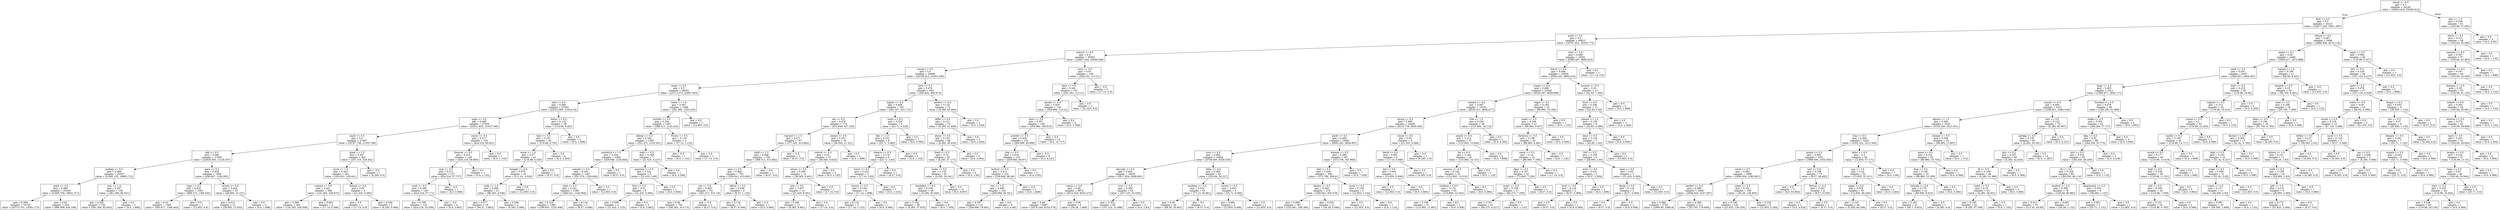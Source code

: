 digraph Tree {
node [shape=box] ;
0 [label="remot <= 0.5\ngini = 0.5\nsamples = 44182\nvalue = [34622.919, 35049.812]"] ;
1 [label="first <= 0.5\ngini = 0.5\nsamples = 44121\nvalue = [34477.228, 35011.887]"] ;
0 -> 1 [labeldistance=2.5, labelangle=45, headlabel="True"] ;
2 [label="good <= 0.5\ngini = 0.5\nsamples = 40623\nvalue = [30787.831, 32332.773]"] ;
1 -> 2 ;
3 [label="extract <= 0.5\ngini = 0.5\nsamples = 30062\nvalue = [24407.444, 23666.548]"] ;
2 -> 3 ;
4 [label="cereal <= 0.5\ngini = 0.5\nsamples = 29906\nvalue = [24158.913, 23553.338]"] ;
3 -> 4 ;
5 [label="excel <= 0.5\ngini = 0.5\nsamples = 29052\nvalue = [23713.271, 22857.663]"] ;
4 -> 5 ;
6 [label="ined <= 0.5\ngini = 0.499\nsamples = 27654\nvalue = [23331.905, 21624.24]"] ;
5 -> 6 ;
7 [label="expir <= 0.5\ngini = 0.499\nsamples = 27626\nvalue = [23211.925, 21615.749]"] ;
6 -> 7 ;
8 [label="easili <= 0.5\ngini = 0.5\nsamples = 27497\nvalue = [22787.708, 21555.748]"] ;
7 -> 8 ;
9 [label="add <= 0.5\ngini = 0.499\nsamples = 27095\nvalue = [22620.593, 21226.307]"] ;
8 -> 9 ;
10 [label="perhap <= 0.5\ngini = 0.499\nsamples = 25507\nvalue = [21982.125, 19905.712]"] ;
9 -> 10 ;
11 [label="smell <= 0.5\ngini = 0.499\nsamples = 25349\nvalue = [21600.759, 19821.371]"] ;
10 -> 11 ;
12 [label="gini = 0.499\nsamples = 24725\nvalue = [20713.761, 19391.173]"] ;
11 -> 12 ;
13 [label="gini = 0.44\nsamples = 624\nvalue = [886.998, 430.198]"] ;
11 -> 13 ;
14 [label="sinc <= 1.5\ngini = 0.297\nsamples = 158\nvalue = [381.366, 84.341]"] ;
10 -> 14 ;
15 [label="gini = 0.293\nsamples = 156\nvalue = [381.366, 82.643]"] ;
14 -> 15 ;
16 [label="gini = 0.0\nsamples = 2\nvalue = [0.0, 1.698]"] ;
14 -> 16 ;
17 [label="gave <= 0.5\ngini = 0.439\nsamples = 1588\nvalue = [638.467, 1320.595]"] ;
9 -> 17 ;
18 [label="vagu <= 0.5\ngini = 0.434\nsamples = 1565\nvalue = [608.472, 1306.443]"] ;
17 -> 18 ;
19 [label="gini = 0.43\nsamples = 1564\nvalue = [595.617, 1306.443]"] ;
18 -> 19 ;
20 [label="gini = 0.0\nsamples = 1\nvalue = [12.855, 0.0]"] ;
18 -> 20 ;
21 [label="certain <= 0.5\ngini = 0.436\nsamples = 23\nvalue = [29.995, 14.151]"] ;
17 -> 21 ;
22 [label="gini = 0.415\nsamples = 21\nvalue = [29.995, 12.453]"] ;
21 -> 22 ;
23 [label="gini = 0.0\nsamples = 2\nvalue = [0.0, 1.698]"] ;
21 -> 23 ;
24 [label="giant <= 1.5\ngini = 0.447\nsamples = 402\nvalue = [167.116, 329.441]"] ;
8 -> 24 ;
25 [label="most <= 1.5\ngini = 0.443\nsamples = 401\nvalue = [162.831, 329.441]"] ;
24 -> 25 ;
26 [label="contact <= 0.5\ngini = 0.421\nsamples = 398\nvalue = [141.405, 328.875]"] ;
25 -> 26 ;
27 [label="gini = 0.398\nsamples = 394\nvalue = [124.265, 328.309]"] ;
26 -> 27 ;
28 [label="gini = 0.062\nsamples = 4\nvalue = [17.14, 0.566]"] ;
26 -> 28 ;
29 [label="doesnt <= 0.5\ngini = 0.05\nsamples = 3\nvalue = [21.425, 0.566]"] ;
25 -> 29 ;
30 [label="gini = 0.0\nsamples = 1\nvalue = [17.14, 0.0]"] ;
29 -> 30 ;
31 [label="gini = 0.206\nsamples = 2\nvalue = [4.285, 0.566]"] ;
29 -> 31 ;
32 [label="gini = -0.0\nsamples = 1\nvalue = [4.285, 0.0]"] ;
24 -> 32 ;
33 [label="smore <= 0.5\ngini = 0.217\nsamples = 129\nvalue = [424.216, 60.001]"] ;
7 -> 33 ;
34 [label="fremont <= 0.5\ngini = 0.214\nsamples = 128\nvalue = [424.216, 58.869]"] ;
33 -> 34 ;
35 [label="tray <= 0.5\ngini = 0.211\nsamples = 127\nvalue = [424.216, 57.737]"] ;
34 -> 35 ;
36 [label="avail <= 0.5\ngini = 0.209\nsamples = 126\nvalue = [424.216, 57.171]"] ;
35 -> 36 ;
37 [label="gini = 0.198\nsamples = 122\nvalue = [424.216, 53.209]"] ;
36 -> 37 ;
38 [label="gini = -0.0\nsamples = 4\nvalue = [0.0, 3.962]"] ;
36 -> 38 ;
39 [label="gini = -0.0\nsamples = 1\nvalue = [0.0, 0.566]"] ;
35 -> 39 ;
40 [label="gini = 0.0\nsamples = 1\nvalue = [0.0, 1.132]"] ;
34 -> 40 ;
41 [label="gini = 0.0\nsamples = 1\nvalue = [0.0, 1.132]"] ;
33 -> 41 ;
42 [label="textur <= 0.5\ngini = 0.123\nsamples = 28\nvalue = [119.98, 8.491]"] ;
6 -> 42 ;
43 [label="time <= 0.5\ngini = 0.101\nsamples = 26\nvalue = [119.98, 6.793]"] ;
42 -> 43 ;
44 [label="moon <= 1.0\ngini = 0.07\nsamples = 23\nvalue = [119.98, 4.528]"] ;
43 -> 44 ;
45 [label="straight <= 0.5\ngini = 0.075\nsamples = 22\nvalue = [111.41, 4.528]"] ;
44 -> 45 ;
46 [label="jerki <= 1.0\ngini = 0.084\nsamples = 21\nvalue = [98.555, 4.528]"] ;
45 -> 46 ;
47 [label="gini = 0.077\nsamples = 19\nvalue = [94.27, 3.962]"] ;
46 -> 47 ;
48 [label="gini = 0.206\nsamples = 2\nvalue = [4.285, 0.566]"] ;
46 -> 48 ;
49 [label="gini = 0.0\nsamples = 1\nvalue = [12.855, 0.0]"] ;
45 -> 49 ;
50 [label="gini = 0.0\nsamples = 1\nvalue = [8.57, 0.0]"] ;
44 -> 50 ;
51 [label="gini = 0.0\nsamples = 3\nvalue = [0.0, 2.264]"] ;
43 -> 51 ;
52 [label="gini = 0.0\nsamples = 2\nvalue = [0.0, 1.698]"] ;
42 -> 52 ;
53 [label="helen <= 1.0\ngini = 0.361\nsamples = 1398\nvalue = [381.366, 1233.423]"] ;
5 -> 53 ;
54 [label="institut <= 0.5\ngini = 0.354\nsamples = 1397\nvalue = [368.511, 1233.423]"] ;
53 -> 54 ;
55 [label="allergi <= 0.5\ngini = 0.345\nsamples = 1395\nvalue = [351.371, 1232.291]"] ;
54 -> 55 ;
56 [label="sandwich <= 1.5\ngini = 0.334\nsamples = 1388\nvalue = [329.946, 1226.064]"] ;
55 -> 56 ;
57 [label="compel <= 0.5\ngini = 0.329\nsamples = 1387\nvalue = [321.376, 1226.064]"] ;
56 -> 57 ;
58 [label="rank <= 0.5\ngini = 0.321\nsamples = 1386\nvalue = [308.521, 1226.064]"] ;
57 -> 58 ;
59 [label="gini = 0.316\nsamples = 1384\nvalue = [299.951, 1225.498]"] ;
58 -> 59 ;
60 [label="gini = 0.116\nsamples = 2\nvalue = [8.57, 0.566]"] ;
58 -> 60 ;
61 [label="gini = 0.0\nsamples = 1\nvalue = [12.855, 0.0]"] ;
57 -> 61 ;
62 [label="gini = 0.0\nsamples = 1\nvalue = [8.57, 0.0]"] ;
56 -> 62 ;
63 [label="noth <= 0.5\ngini = 0.349\nsamples = 7\nvalue = [21.425, 6.227]"] ;
55 -> 63 ;
64 [label="question <= 0.5\ngini = 0.331\nsamples = 6\nvalue = [21.425, 5.66]"] ;
63 -> 64 ;
65 [label="free <= 0.5\ngini = 0.31\nsamples = 5\nvalue = [21.425, 5.094]"] ;
64 -> 65 ;
66 [label="gini = 0.095\nsamples = 2\nvalue = [21.425, 1.132]"] ;
65 -> 66 ;
67 [label="gini = 0.0\nsamples = 3\nvalue = [0.0, 3.962]"] ;
65 -> 67 ;
68 [label="gini = 0.0\nsamples = 1\nvalue = [0.0, 0.566]"] ;
64 -> 68 ;
69 [label="gini = 0.0\nsamples = 1\nvalue = [0.0, 0.566]"] ;
63 -> 69 ;
70 [label="frozen <= 0.5\ngini = 0.116\nsamples = 2\nvalue = [17.14, 1.132]"] ;
54 -> 70 ;
71 [label="gini = 0.0\nsamples = 1\nvalue = [0.0, 1.132]"] ;
70 -> 71 ;
72 [label="gini = 0.0\nsamples = 1\nvalue = [17.14, 0.0]"] ;
70 -> 72 ;
73 [label="gini = 0.0\nsamples = 1\nvalue = [12.855, 0.0]"] ;
53 -> 73 ;
74 [label="tasti <= 0.5\ngini = 0.476\nsamples = 854\nvalue = [445.642, 695.675]"] ;
4 -> 74 ;
75 [label="higher <= 0.5\ngini = 0.484\nsamples = 782\nvalue = [441.357, 631.712]"] ;
74 -> 75 ;
76 [label="abl <= 0.5\ngini = 0.479\nsamples = 773\nvalue = [415.646, 627.183]"] ;
75 -> 76 ;
77 [label="beyond <= 1.5\ngini = 0.471\nsamples = 757\nvalue = [377.081, 615.862]"] ;
76 -> 77 ;
78 [label="shelf <= 1.5\ngini = 0.468\nsamples = 756\nvalue = [368.511, 615.862]"] ;
77 -> 78 ;
79 [label="past <= 0.5\ngini = 0.466\nsamples = 755\nvalue = [359.941, 615.862]"] ;
78 -> 79 ;
80 [label="nut <= 3.0\ngini = 0.463\nsamples = 751\nvalue = [351.371, 614.73]"] ;
79 -> 80 ;
81 [label="gini = 0.46\nsamples = 750\nvalue = [342.801, 614.73]"] ;
80 -> 81 ;
82 [label="gini = -0.0\nsamples = 1\nvalue = [8.57, 0.0]"] ;
80 -> 82 ;
83 [label="ridicul <= 0.5\ngini = 0.206\nsamples = 4\nvalue = [8.57, 1.132]"] ;
79 -> 83 ;
84 [label="gini = 0.116\nsamples = 3\nvalue = [8.57, 0.566]"] ;
83 -> 84 ;
85 [label="gini = 0.0\nsamples = 1\nvalue = [0.0, 0.566]"] ;
83 -> 85 ;
86 [label="gini = -0.0\nsamples = 1\nvalue = [8.57, 0.0]"] ;
78 -> 86 ;
87 [label="gini = -0.0\nsamples = 1\nvalue = [8.57, 0.0]"] ;
77 -> 87 ;
88 [label="meant <= 0.5\ngini = 0.351\nsamples = 16\nvalue = [38.565, 11.321]"] ;
76 -> 88 ;
89 [label="control <= 0.5\ngini = 0.32\nsamples = 15\nvalue = [38.565, 9.623]"] ;
88 -> 89 ;
90 [label="return <= 0.5\ngini = 0.296\nsamples = 13\nvalue = [38.565, 8.491]"] ;
89 -> 90 ;
91 [label="size <= 0.5\ngini = 0.407\nsamples = 12\nvalue = [21.425, 8.491]"] ;
90 -> 91 ;
92 [label="gini = 0.446\nsamples = 11\nvalue = [4.285, 8.491]"] ;
91 -> 92 ;
93 [label="gini = 0.0\nsamples = 1\nvalue = [17.14, 0.0]"] ;
91 -> 93 ;
94 [label="gini = 0.0\nsamples = 1\nvalue = [17.14, 0.0]"] ;
90 -> 94 ;
95 [label="gini = 0.0\nsamples = 2\nvalue = [0.0, 1.132]"] ;
89 -> 95 ;
96 [label="gini = 0.0\nsamples = 1\nvalue = [0.0, 1.698]"] ;
88 -> 96 ;
97 [label="natur <= 0.5\ngini = 0.255\nsamples = 9\nvalue = [25.71, 4.528]"] ;
75 -> 97 ;
98 [label="like <= 1.0\ngini = 0.231\nsamples = 8\nvalue = [25.71, 3.962]"] ;
97 -> 98 ;
99 [label="cheerio <= 0.5\ngini = 0.179\nsamples = 6\nvalue = [25.71, 2.83]"] ;
98 -> 99 ;
100 [label="lower <= 0.5\ngini = 0.243\nsamples = 5\nvalue = [17.14, 2.83]"] ;
99 -> 100 ;
101 [label="reason <= 0.5\ngini = 0.164\nsamples = 4\nvalue = [17.14, 1.698]"] ;
100 -> 101 ;
102 [label="gini = 0.116\nsamples = 3\nvalue = [17.14, 1.132]"] ;
101 -> 102 ;
103 [label="gini = 0.0\nsamples = 1\nvalue = [0.0, 0.566]"] ;
101 -> 103 ;
104 [label="gini = 0.0\nsamples = 1\nvalue = [0.0, 1.132]"] ;
100 -> 104 ;
105 [label="gini = 0.0\nsamples = 1\nvalue = [8.57, 0.0]"] ;
99 -> 105 ;
106 [label="gini = 0.0\nsamples = 2\nvalue = [0.0, 1.132]"] ;
98 -> 106 ;
107 [label="gini = 0.0\nsamples = 1\nvalue = [0.0, 0.566]"] ;
97 -> 107 ;
108 [label="perfect <= 0.5\ngini = 0.118\nsamples = 72\nvalue = [4.285, 63.964]"] ;
74 -> 108 ;
109 [label="differ <= 0.5\ngini = 0.121\nsamples = 70\nvalue = [4.285, 61.699]"] ;
108 -> 109 ;
110 [label="alway <= 0.5\ngini = 0.125\nsamples = 68\nvalue = [4.285, 59.435]"] ;
109 -> 110 ;
111 [label="fresh <= 0.5\ngini = 0.13\nsamples = 65\nvalue = [4.285, 57.171]"] ;
110 -> 111 ;
112 [label="make <= 0.5\ngini = 0.135\nsamples = 61\nvalue = [4.285, 54.341]"] ;
111 -> 112 ;
113 [label="breakfast <= 0.5\ngini = 0.158\nsamples = 49\nvalue = [4.285, 45.284]"] ;
112 -> 113 ;
114 [label="gini = 0.182\nsamples = 40\nvalue = [4.285, 37.925]"] ;
113 -> 114 ;
115 [label="gini = 0.0\nsamples = 9\nvalue = [0.0, 7.359]"] ;
113 -> 115 ;
116 [label="gini = 0.0\nsamples = 12\nvalue = [0.0, 9.057]"] ;
112 -> 116 ;
117 [label="gini = 0.0\nsamples = 4\nvalue = [0.0, 2.83]"] ;
111 -> 117 ;
118 [label="gini = 0.0\nsamples = 3\nvalue = [0.0, 2.264]"] ;
110 -> 118 ;
119 [label="gini = 0.0\nsamples = 2\nvalue = [0.0, 2.264]"] ;
109 -> 119 ;
120 [label="gini = 0.0\nsamples = 2\nvalue = [0.0, 2.264]"] ;
108 -> 120 ;
121 [label="stori <= 0.5\ngini = 0.43\nsamples = 156\nvalue = [248.531, 113.21]"] ;
3 -> 121 ;
122 [label="faint <= 0.5\ngini = 0.441\nsamples = 153\nvalue = [231.391, 113.21]"] ;
121 -> 122 ;
123 [label="spread <= 0.5\ngini = 0.455\nsamples = 152\nvalue = [209.966, 113.21]"] ;
122 -> 123 ;
124 [label="start <= 0.5\ngini = 0.451\nsamples = 148\nvalue = [209.966, 109.814]"] ;
123 -> 124 ;
125 [label="powder <= 0.5\ngini = 0.429\nsamples = 133\nvalue = [209.966, 95.096]"] ;
124 -> 125 ;
126 [label="chip <= 0.5\ngini = 0.418\nsamples = 125\nvalue = [209.966, 88.87]"] ;
125 -> 126 ;
127 [label="hottest <= 0.5\ngini = 0.412\nsamples = 122\nvalue = [209.966, 86.04]"] ;
126 -> 127 ;
128 [label="one <= 1.5\ngini = 0.409\nsamples = 120\nvalue = [209.966, 84.341]"] ;
127 -> 128 ;
129 [label="gini = 0.397\nsamples = 115\nvalue = [209.966, 78.681]"] ;
128 -> 129 ;
130 [label="gini = 0.0\nsamples = 5\nvalue = [0.0, 5.66]"] ;
128 -> 130 ;
131 [label="gini = -0.0\nsamples = 2\nvalue = [0.0, 1.698]"] ;
127 -> 131 ;
132 [label="gini = 0.0\nsamples = 3\nvalue = [0.0, 2.83]"] ;
126 -> 132 ;
133 [label="gini = -0.0\nsamples = 8\nvalue = [0.0, 6.227]"] ;
125 -> 133 ;
134 [label="gini = -0.0\nsamples = 15\nvalue = [0.0, 14.717]"] ;
124 -> 134 ;
135 [label="gini = 0.0\nsamples = 4\nvalue = [0.0, 3.396]"] ;
123 -> 135 ;
136 [label="gini = 0.0\nsamples = 1\nvalue = [21.425, 0.0]"] ;
122 -> 136 ;
137 [label="gini = -0.0\nsamples = 3\nvalue = [17.14, 0.0]"] ;
121 -> 137 ;
138 [label="winc <= 0.5\ngini = 0.488\nsamples = 10561\nvalue = [6380.387, 8666.225]"] ;
2 -> 138 ;
139 [label="thirsti <= 0.5\ngini = 0.488\nsamples = 10559\nvalue = [6363.247, 8666.225]"] ;
138 -> 139 ;
140 [label="overpr <= 0.5\ngini = 0.488\nsamples = 10546\nvalue = [6320.397, 8658.866]"] ;
139 -> 140 ;
141 [label="contact <= 0.5\ngini = 0.487\nsamples = 10524\nvalue = [6230.411, 8648.677]"] ;
140 -> 141 ;
142 [label="dissip <= 0.5\ngini = 0.485\nsamples = 10485\nvalue = [6114.716, 8630.563]"] ;
141 -> 142 ;
143 [label="anyth <= 0.5\ngini = 0.485\nsamples = 10481\nvalue = [6093.291, 8629.997]"] ;
142 -> 143 ;
144 [label="sorri <= 0.5\ngini = 0.483\nsamples = 10094\nvalue = [5720.495, 8326.029]"] ;
143 -> 144 ;
145 [label="descript <= 0.5\ngini = 0.482\nsamples = 10035\nvalue = [5617.654, 8289.801]"] ;
144 -> 145 ;
146 [label="yearn <= 0.5\ngini = 0.48\nsamples = 9972\nvalue = [5510.529, 8255.272]"] ;
145 -> 146 ;
147 [label="gini = 0.48\nsamples = 9967\nvalue = [5476.249, 8253.574]"] ;
146 -> 147 ;
148 [label="gini = 0.09\nsamples = 5\nvalue = [34.28, 1.698]"] ;
146 -> 148 ;
149 [label="ever <= 0.5\ngini = 0.369\nsamples = 63\nvalue = [107.125, 34.529]"] ;
145 -> 149 ;
150 [label="gini = 0.352\nsamples = 60\nvalue = [107.125, 31.699]"] ;
149 -> 150 ;
151 [label="gini = 0.0\nsamples = 3\nvalue = [0.0, 2.83]"] ;
149 -> 151 ;
152 [label="other <= 0.5\ngini = 0.385\nsamples = 59\nvalue = [102.84, 36.227]"] ;
144 -> 152 ;
153 [label="problem <= 0.5\ngini = 0.432\nsamples = 55\nvalue = [77.13, 35.661]"] ;
152 -> 153 ;
154 [label="gini = 0.45\nsamples = 54\nvalue = [68.56, 35.661]"] ;
153 -> 154 ;
155 [label="gini = 0.0\nsamples = 1\nvalue = [8.57, 0.0]"] ;
153 -> 155 ;
156 [label="recent <= 0.5\ngini = 0.042\nsamples = 4\nvalue = [25.71, 0.566]"] ;
152 -> 156 ;
157 [label="gini = 0.081\nsamples = 3\nvalue = [12.855, 0.566]"] ;
156 -> 157 ;
158 [label="gini = 0.0\nsamples = 1\nvalue = [12.855, 0.0]"] ;
156 -> 158 ;
159 [label="whenev <= 0.5\ngini = 0.495\nsamples = 387\nvalue = [372.796, 303.969]"] ;
143 -> 159 ;
160 [label="kiwi <= 0.5\ngini = 0.494\nsamples = 380\nvalue = [372.796, 296.61]"] ;
159 -> 160 ;
161 [label="chemic <= 0.5\ngini = 0.495\nsamples = 378\nvalue = [359.941, 295.478]"] ;
160 -> 161 ;
162 [label="gini = 0.498\nsamples = 367\nvalue = [325.661, 290.384]"] ;
161 -> 162 ;
163 [label="gini = 0.225\nsamples = 11\nvalue = [34.28, 5.094]"] ;
161 -> 163 ;
164 [label="occas <= 0.5\ngini = 0.149\nsamples = 2\nvalue = [12.855, 1.132]"] ;
160 -> 164 ;
165 [label="gini = 0.0\nsamples = 1\nvalue = [12.855, 0.0]"] ;
164 -> 165 ;
166 [label="gini = 0.0\nsamples = 1\nvalue = [0.0, 1.132]"] ;
164 -> 166 ;
167 [label="gini = 0.0\nsamples = 7\nvalue = [0.0, 7.359]"] ;
159 -> 167 ;
168 [label="visual <= 0.5\ngini = 0.05\nsamples = 4\nvalue = [21.425, 0.566]"] ;
142 -> 168 ;
169 [label="decid <= 0.5\ngini = 0.062\nsamples = 3\nvalue = [17.14, 0.566]"] ;
168 -> 169 ;
170 [label="kid <= 0.5\ngini = 0.081\nsamples = 2\nvalue = [12.855, 0.566]"] ;
169 -> 170 ;
171 [label="gini = 0.0\nsamples = 1\nvalue = [12.855, 0.0]"] ;
170 -> 171 ;
172 [label="gini = 0.0\nsamples = 1\nvalue = [0.0, 0.566]"] ;
170 -> 172 ;
173 [label="gini = 0.0\nsamples = 1\nvalue = [4.285, 0.0]"] ;
169 -> 173 ;
174 [label="gini = 0.0\nsamples = 1\nvalue = [4.285, 0.0]"] ;
168 -> 174 ;
175 [label="free <= 1.5\ngini = 0.234\nsamples = 39\nvalue = [115.695, 18.114]"] ;
141 -> 175 ;
176 [label="smash <= 0.5\ngini = 0.212\nsamples = 37\nvalue = [115.695, 15.849]"] ;
175 -> 176 ;
177 [label="fat <= 0.5\ngini = 0.194\nsamples = 35\nvalue = [115.695, 14.151]"] ;
176 -> 177 ;
178 [label="process <= 0.5\ngini = 0.182\nsamples = 33\nvalue = [115.695, 13.019]"] ;
177 -> 178 ;
179 [label="wishbon <= 0.5\ngini = 0.175\nsamples = 32\nvalue = [115.695, 12.453]"] ;
178 -> 179 ;
180 [label="gini = 0.169\nsamples = 31\nvalue = [115.695, 11.887]"] ;
179 -> 180 ;
181 [label="gini = 0.0\nsamples = 1\nvalue = [0.0, 0.566]"] ;
179 -> 181 ;
182 [label="gini = 0.0\nsamples = 1\nvalue = [0.0, 0.566]"] ;
178 -> 182 ;
183 [label="gini = 0.0\nsamples = 2\nvalue = [0.0, 1.132]"] ;
177 -> 183 ;
184 [label="gini = 0.0\nsamples = 2\nvalue = [0.0, 1.698]"] ;
176 -> 184 ;
185 [label="gini = 0.0\nsamples = 2\nvalue = [0.0, 2.264]"] ;
175 -> 185 ;
186 [label="veget <= 0.5\ngini = 0.183\nsamples = 22\nvalue = [89.985, 10.189]"] ;
140 -> 186 ;
187 [label="candi <= 0.5\ngini = 0.166\nsamples = 21\nvalue = [89.985, 9.057]"] ;
186 -> 187 ;
188 [label="christma <= 0.5\ngini = 0.158\nsamples = 20\nvalue = [89.985, 8.491]"] ;
187 -> 188 ;
189 [label="name <= 0.5\ngini = 0.14\nsamples = 19\nvalue = [89.985, 7.359]"] ;
188 -> 189 ;
190 [label="figur <= 0.5\ngini = 0.167\nsamples = 18\nvalue = [72.845, 7.359]"] ;
189 -> 190 ;
191 [label="receiv <= 0.5\ngini = 0.184\nsamples = 17\nvalue = [64.275, 7.359]"] ;
190 -> 191 ;
192 [label="gini = 0.161\nsamples = 16\nvalue = [64.275, 6.227]"] ;
191 -> 192 ;
193 [label="gini = 0.0\nsamples = 1\nvalue = [0.0, 1.132]"] ;
191 -> 193 ;
194 [label="gini = 0.0\nsamples = 1\nvalue = [8.57, 0.0]"] ;
190 -> 194 ;
195 [label="gini = 0.0\nsamples = 1\nvalue = [17.14, 0.0]"] ;
189 -> 195 ;
196 [label="gini = 0.0\nsamples = 1\nvalue = [0.0, 1.132]"] ;
188 -> 196 ;
197 [label="gini = 0.0\nsamples = 1\nvalue = [0.0, 0.566]"] ;
187 -> 197 ;
198 [label="gini = 0.0\nsamples = 1\nvalue = [0.0, 1.132]"] ;
186 -> 198 ;
199 [label="coconut <= 0.5\ngini = 0.25\nsamples = 13\nvalue = [42.85, 7.359]"] ;
139 -> 199 ;
200 [label="fruit <= 0.5\ngini = 0.206\nsamples = 11\nvalue = [42.85, 5.66]"] ;
199 -> 200 ;
201 [label="peanut <= 1.0\ngini = 0.136\nsamples = 8\nvalue = [42.85, 3.396]"] ;
200 -> 201 ;
202 [label="least <= 0.5\ngini = 0.116\nsamples = 7\nvalue = [42.85, 2.83]"] ;
201 -> 202 ;
203 [label="littl <= 0.5\ngini = 0.158\nsamples = 6\nvalue = [29.995, 2.83]"] ;
202 -> 203 ;
204 [label="everi <= 0.5\ngini = 0.331\nsamples = 3\nvalue = [8.57, 2.264]"] ;
203 -> 204 ;
205 [label="level <= 0.5\ngini = 0.116\nsamples = 2\nvalue = [8.57, 0.566]"] ;
204 -> 205 ;
206 [label="gini = 0.0\nsamples = 1\nvalue = [8.57, 0.0]"] ;
205 -> 206 ;
207 [label="gini = 0.0\nsamples = 1\nvalue = [0.0, 0.566]"] ;
205 -> 207 ;
208 [label="gini = 0.0\nsamples = 1\nvalue = [0.0, 1.698]"] ;
204 -> 208 ;
209 [label="open <= 0.5\ngini = 0.05\nsamples = 3\nvalue = [21.425, 0.566]"] ;
203 -> 209 ;
210 [label="dump <= 0.5\ngini = 0.116\nsamples = 2\nvalue = [8.57, 0.566]"] ;
209 -> 210 ;
211 [label="gini = 0.0\nsamples = 1\nvalue = [8.57, 0.0]"] ;
210 -> 211 ;
212 [label="gini = 0.0\nsamples = 1\nvalue = [0.0, 0.566]"] ;
210 -> 212 ;
213 [label="gini = 0.0\nsamples = 1\nvalue = [12.855, 0.0]"] ;
209 -> 213 ;
214 [label="gini = 0.0\nsamples = 1\nvalue = [12.855, 0.0]"] ;
202 -> 214 ;
215 [label="gini = 0.0\nsamples = 1\nvalue = [0.0, 0.566]"] ;
201 -> 215 ;
216 [label="gini = 0.0\nsamples = 3\nvalue = [0.0, 2.264]"] ;
200 -> 216 ;
217 [label="gini = 0.0\nsamples = 2\nvalue = [0.0, 1.698]"] ;
199 -> 217 ;
218 [label="gini = 0.0\nsamples = 2\nvalue = [17.14, 0.0]"] ;
138 -> 218 ;
219 [label="refund <= 0.5\ngini = 0.487\nsamples = 3498\nvalue = [3689.398, 2679.114]"] ;
1 -> 219 ;
220 [label="email <= 0.5\ngini = 0.49\nsamples = 3468\nvalue = [3569.417, 2672.888]"] ;
219 -> 220 ;
221 [label="stale <= 0.5\ngini = 0.491\nsamples = 3447\nvalue = [3500.857, 2664.397]"] ;
220 -> 221 ;
222 [label="huge <= 0.5\ngini = 0.493\nsamples = 3411\nvalue = [3380.877, 2645.717]"] ;
221 -> 222 ;
223 [label="yummi <= 0.5\ngini = 0.494\nsamples = 3315\nvalue = [3196.621, 2584.018]"] ;
222 -> 223 ;
224 [label="almost <= 1.5\ngini = 0.493\nsamples = 3245\nvalue = [3192.336, 2523.451]"] ;
223 -> 224 ;
225 [label="trip <= 0.5\ngini = 0.494\nsamples = 3220\nvalue = [3102.351, 2511.564]"] ;
224 -> 225 ;
226 [label="pound <= 0.5\ngini = 0.493\nsamples = 3161\nvalue = [3089.496, 2454.393]"] ;
225 -> 226 ;
227 [label="excel <= 0.5\ngini = 0.492\nsamples = 3086\nvalue = [3080.926, 2385.901]"] ;
226 -> 227 ;
228 [label="perfect <= 0.5\ngini = 0.489\nsamples = 2936\nvalue = [3046.645, 2257.407]"] ;
227 -> 228 ;
229 [label="gini = 0.484\nsamples = 2725\nvalue = [2990.94, 2080.8]"] ;
228 -> 229 ;
230 [label="gini = 0.365\nsamples = 211\nvalue = [55.705, 176.608]"] ;
228 -> 230 ;
231 [label="eaten <= 0.5\ngini = 0.332\nsamples = 150\nvalue = [34.28, 128.493]"] ;
227 -> 231 ;
232 [label="gini = 0.248\nsamples = 145\nvalue = [21.425, 126.229]"] ;
231 -> 232 ;
233 [label="gini = 0.255\nsamples = 5\nvalue = [12.855, 2.264]"] ;
231 -> 233 ;
234 [label="tast <= 5.0\ngini = 0.198\nsamples = 75\nvalue = [8.57, 68.492]"] ;
226 -> 234 ;
235 [label="gini = 0.0\nsamples = 71\nvalue = [0.0, 63.964]"] ;
234 -> 235 ;
236 [label="fortum <= 0.5\ngini = 0.452\nsamples = 4\nvalue = [8.57, 4.528]"] ;
234 -> 236 ;
237 [label="gini = 0.0\nsamples = 3\nvalue = [0.0, 4.528]"] ;
236 -> 237 ;
238 [label="gini = 0.0\nsamples = 1\nvalue = [8.57, 0.0]"] ;
236 -> 238 ;
239 [label="delici <= 0.5\ngini = 0.3\nsamples = 59\nvalue = [12.855, 57.171]"] ;
225 -> 239 ;
240 [label="cup <= 1.0\ngini = 0.32\nsamples = 52\nvalue = [12.855, 51.511]"] ;
239 -> 240 ;
241 [label="eager <= 0.5\ngini = 0.328\nsamples = 50\nvalue = [12.855, 49.246]"] ;
240 -> 241 ;
242 [label="gini = 0.147\nsamples = 49\nvalue = [4.285, 49.246]"] ;
241 -> 242 ;
243 [label="gini = 0.0\nsamples = 1\nvalue = [8.57, 0.0]"] ;
241 -> 243 ;
244 [label="gini = 0.0\nsamples = 2\nvalue = [0.0, 2.264]"] ;
240 -> 244 ;
245 [label="gini = 0.0\nsamples = 7\nvalue = [0.0, 5.66]"] ;
239 -> 245 ;
246 [label="cleaner <= 0.5\ngini = 0.206\nsamples = 25\nvalue = [89.985, 11.887]"] ;
224 -> 246 ;
247 [label="grain <= 0.5\ngini = 0.191\nsamples = 24\nvalue = [89.985, 10.755]"] ;
246 -> 247 ;
248 [label="lean <= 0.5\ngini = 0.183\nsamples = 23\nvalue = [89.985, 10.189]"] ;
247 -> 248 ;
249 [label="teriyaki <= 0.5\ngini = 0.175\nsamples = 22\nvalue = [89.985, 9.623]"] ;
248 -> 249 ;
250 [label="gini = 0.182\nsamples = 21\nvalue = [85.7, 9.623]"] ;
249 -> 250 ;
251 [label="gini = 0.0\nsamples = 1\nvalue = [4.285, 0.0]"] ;
249 -> 251 ;
252 [label="gini = 0.0\nsamples = 1\nvalue = [0.0, 0.566]"] ;
248 -> 252 ;
253 [label="gini = 0.0\nsamples = 1\nvalue = [0.0, 0.566]"] ;
247 -> 253 ;
254 [label="gini = 0.0\nsamples = 1\nvalue = [0.0, 1.132]"] ;
246 -> 254 ;
255 [label="test <= 0.5\ngini = 0.123\nsamples = 70\nvalue = [4.285, 60.567]"] ;
223 -> 255 ;
256 [label="packag <= 0.5\ngini = 0.135\nsamples = 63\nvalue = [4.285, 54.341]"] ;
255 -> 256 ;
257 [label="kiss <= 0.5\ngini = 0.167\nsamples = 49\nvalue = [4.285, 42.454]"] ;
256 -> 257 ;
258 [label="ill <= 0.5\ngini = 0.168\nsamples = 48\nvalue = [4.285, 41.888]"] ;
257 -> 258 ;
259 [label="teeth <= 0.5\ngini = 0.18\nsamples = 43\nvalue = [4.285, 38.491]"] ;
258 -> 259 ;
260 [label="gini = 0.185\nsamples = 42\nvalue = [4.285, 37.359]"] ;
259 -> 260 ;
261 [label="gini = 0.0\nsamples = 1\nvalue = [0.0, 1.132]"] ;
259 -> 261 ;
262 [label="gini = 0.0\nsamples = 5\nvalue = [0.0, 3.396]"] ;
258 -> 262 ;
263 [label="gini = 0.0\nsamples = 1\nvalue = [0.0, 0.566]"] ;
257 -> 263 ;
264 [label="gini = 0.0\nsamples = 14\nvalue = [0.0, 11.887]"] ;
256 -> 264 ;
265 [label="gini = 0.0\nsamples = 7\nvalue = [0.0, 6.227]"] ;
255 -> 265 ;
266 [label="husband <= 0.5\ngini = 0.376\nsamples = 96\nvalue = [184.256, 61.699]"] ;
222 -> 266 ;
267 [label="shake <= 0.5\ngini = 0.363\nsamples = 92\nvalue = [184.256, 57.737]"] ;
266 -> 267 ;
268 [label="ship <= 0.5\ngini = 0.35\nsamples = 88\nvalue = [184.256, 53.775]"] ;
267 -> 268 ;
269 [label="alot <= 0.5\ngini = 0.333\nsamples = 83\nvalue = [184.256, 49.246]"] ;
268 -> 269 ;
270 [label="dri <= 0.5\ngini = 0.328\nsamples = 82\nvalue = [184.256, 48.114]"] ;
269 -> 270 ;
271 [label="product <= 2.5\ngini = 0.369\nsamples = 76\nvalue = [145.69, 46.982]"] ;
270 -> 271 ;
272 [label="gini = 0.413\nsamples = 70\nvalue = [111.41, 45.85]"] ;
271 -> 272 ;
273 [label="gini = 0.062\nsamples = 6\nvalue = [34.28, 1.132]"] ;
271 -> 273 ;
274 [label="experiment <= 0.5\ngini = 0.055\nsamples = 6\nvalue = [38.565, 1.132]"] ;
270 -> 274 ;
275 [label="gini = 0.081\nsamples = 5\nvalue = [25.71, 1.132]"] ;
274 -> 275 ;
276 [label="gini = 0.0\nsamples = 1\nvalue = [12.855, 0.0]"] ;
274 -> 276 ;
277 [label="gini = 0.0\nsamples = 1\nvalue = [0.0, 1.132]"] ;
269 -> 277 ;
278 [label="gini = 0.0\nsamples = 5\nvalue = [0.0, 4.528]"] ;
268 -> 278 ;
279 [label="gini = 0.0\nsamples = 4\nvalue = [0.0, 3.962]"] ;
267 -> 279 ;
280 [label="gini = 0.0\nsamples = 4\nvalue = [0.0, 3.962]"] ;
266 -> 280 ;
281 [label="entir <= 0.5\ngini = 0.233\nsamples = 36\nvalue = [119.98, 18.68]"] ;
221 -> 281 ;
282 [label="request <= 0.5\ngini = 0.212\nsamples = 34\nvalue = [119.98, 16.415]"] ;
281 -> 282 ;
283 [label="crema <= 0.5\ngini = 0.2\nsamples = 33\nvalue = [119.98, 15.283]"] ;
282 -> 283 ;
284 [label="vanilla <= 0.5\ngini = 0.195\nsamples = 32\nvalue = [119.98, 14.717]"] ;
283 -> 284 ;
285 [label="overal <= 0.5\ngini = 0.177\nsamples = 30\nvalue = [119.98, 13.019]"] ;
284 -> 285 ;
286 [label="high <= 0.5\ngini = 0.158\nsamples = 29\nvalue = [119.98, 11.321]"] ;
285 -> 286 ;
287 [label="ride <= 0.5\ngini = 0.109\nsamples = 24\nvalue = [119.98, 7.359]"] ;
286 -> 287 ;
288 [label="gini = 0.101\nsamples = 23\nvalue = [119.98, 6.793]"] ;
287 -> 288 ;
289 [label="gini = 0.0\nsamples = 1\nvalue = [0.0, 0.566]"] ;
287 -> 289 ;
290 [label="gini = 0.0\nsamples = 5\nvalue = [0.0, 3.962]"] ;
286 -> 290 ;
291 [label="gini = 0.0\nsamples = 1\nvalue = [0.0, 1.698]"] ;
285 -> 291 ;
292 [label="gini = 0.0\nsamples = 2\nvalue = [0.0, 1.698]"] ;
284 -> 292 ;
293 [label="gini = 0.0\nsamples = 1\nvalue = [0.0, 0.566]"] ;
283 -> 293 ;
294 [label="gini = 0.0\nsamples = 1\nvalue = [0.0, 1.132]"] ;
282 -> 294 ;
295 [label="gini = 0.0\nsamples = 2\nvalue = [0.0, 2.264]"] ;
281 -> 295 ;
296 [label="manag <= 1.5\ngini = 0.196\nsamples = 21\nvalue = [68.56, 8.491]"] ;
220 -> 296 ;
297 [label="immedi <= 0.5\ngini = 0.23\nsamples = 20\nvalue = [55.705, 8.491]"] ;
296 -> 297 ;
298 [label="seen <= 0.5\ngini = 0.206\nsamples = 19\nvalue = [55.705, 7.359]"] ;
297 -> 298 ;
299 [label="didnt <= 0.5\ngini = 0.194\nsamples = 18\nvalue = [55.705, 6.793]"] ;
298 -> 299 ;
300 [label="fantast <= 0.5\ngini = 0.206\nsamples = 17\nvalue = [51.42, 6.793]"] ;
299 -> 300 ;
301 [label="high <= 0.5\ngini = 0.193\nsamples = 16\nvalue = [51.42, 6.227]"] ;
300 -> 301 ;
302 [label="origin <= 0.5\ngini = 0.099\nsamples = 12\nvalue = [51.42, 2.83]"] ;
301 -> 302 ;
303 [label="sweet <= 0.5\ngini = 0.127\nsamples = 11\nvalue = [38.565, 2.83]"] ;
302 -> 303 ;
304 [label="gini = 0.081\nsamples = 10\nvalue = [38.565, 1.698]"] ;
303 -> 304 ;
305 [label="gini = 0.0\nsamples = 1\nvalue = [0.0, 1.132]"] ;
303 -> 305 ;
306 [label="gini = 0.0\nsamples = 1\nvalue = [12.855, 0.0]"] ;
302 -> 306 ;
307 [label="gini = 0.0\nsamples = 4\nvalue = [0.0, 3.396]"] ;
301 -> 307 ;
308 [label="gini = 0.0\nsamples = 1\nvalue = [0.0, 0.566]"] ;
300 -> 308 ;
309 [label="gini = 0.0\nsamples = 1\nvalue = [4.285, 0.0]"] ;
299 -> 309 ;
310 [label="gini = 0.0\nsamples = 1\nvalue = [0.0, 0.566]"] ;
298 -> 310 ;
311 [label="gini = 0.0\nsamples = 1\nvalue = [0.0, 1.132]"] ;
297 -> 311 ;
312 [label="gini = -0.0\nsamples = 1\nvalue = [12.855, 0.0]"] ;
296 -> 312 ;
313 [label="enjoy <= 0.5\ngini = 0.094\nsamples = 30\nvalue = [119.98, 6.227]"] ;
219 -> 313 ;
314 [label="littl <= 0.5\ngini = 0.104\nsamples = 29\nvalue = [107.125, 6.227]"] ;
313 -> 314 ;
315 [label="good <= 0.5\ngini = 0.078\nsamples = 27\nvalue = [107.125, 4.528]"] ;
314 -> 315 ;
316 [label="water <= 0.5\ngini = 0.09\nsamples = 18\nvalue = [68.56, 3.396]"] ;
315 -> 316 ;
317 [label="recent <= 0.5\ngini = 0.125\nsamples = 15\nvalue = [47.135, 3.396]"] ;
316 -> 317 ;
318 [label="definit <= 0.5\ngini = 0.127\nsamples = 12\nvalue = [38.565, 2.83]"] ;
317 -> 318 ;
319 [label="inform <= 1.0\ngini = 0.141\nsamples = 11\nvalue = [34.28, 2.83]"] ;
318 -> 319 ;
320 [label="realli <= 0.5\ngini = 0.158\nsamples = 10\nvalue = [29.995, 2.83]"] ;
319 -> 320 ;
321 [label="gift <= 1.0\ngini = 0.131\nsamples = 9\nvalue = [29.995, 2.264]"] ;
320 -> 321 ;
322 [label="gini = 0.173\nsamples = 8\nvalue = [21.425, 2.264]"] ;
321 -> 322 ;
323 [label="gini = 0.0\nsamples = 1\nvalue = [8.57, 0.0]"] ;
321 -> 323 ;
324 [label="gini = 0.0\nsamples = 1\nvalue = [0.0, 0.566]"] ;
320 -> 324 ;
325 [label="gini = 0.0\nsamples = 1\nvalue = [4.285, 0.0]"] ;
319 -> 325 ;
326 [label="gini = 0.0\nsamples = 1\nvalue = [4.285, 0.0]"] ;
318 -> 326 ;
327 [label="usual <= 0.5\ngini = 0.116\nsamples = 3\nvalue = [8.57, 0.566]"] ;
317 -> 327 ;
328 [label="gini = 0.0\nsamples = 1\nvalue = [4.285, 0.0]"] ;
327 -> 328 ;
329 [label="say <= 0.5\ngini = 0.206\nsamples = 2\nvalue = [4.285, 0.566]"] ;
327 -> 329 ;
330 [label="gini = 0.0\nsamples = 1\nvalue = [4.285, 0.0]"] ;
329 -> 330 ;
331 [label="gini = 0.0\nsamples = 1\nvalue = [0.0, 0.566]"] ;
329 -> 331 ;
332 [label="gini = 0.0\nsamples = 3\nvalue = [21.425, 0.0]"] ;
316 -> 332 ;
333 [label="forgot <= 0.5\ngini = 0.055\nsamples = 9\nvalue = [38.565, 1.132]"] ;
315 -> 333 ;
334 [label="low <= 0.5\ngini = 0.07\nsamples = 8\nvalue = [29.995, 1.132]"] ;
333 -> 334 ;
335 [label="cheaper <= 0.5\ngini = 0.081\nsamples = 7\nvalue = [25.71, 1.132]"] ;
334 -> 335 ;
336 [label="tomato <= 0.5\ngini = 0.042\nsamples = 6\nvalue = [25.71, 0.566]"] ;
335 -> 336 ;
337 [label="gini = 0.0\nsamples = 5\nvalue = [25.71, 0.0]"] ;
336 -> 337 ;
338 [label="gini = 0.0\nsamples = 1\nvalue = [0.0, 0.566]"] ;
336 -> 338 ;
339 [label="gini = 0.0\nsamples = 1\nvalue = [0.0, 0.566]"] ;
335 -> 339 ;
340 [label="gini = 0.0\nsamples = 1\nvalue = [4.285, 0.0]"] ;
334 -> 340 ;
341 [label="gini = 0.0\nsamples = 1\nvalue = [8.57, 0.0]"] ;
333 -> 341 ;
342 [label="gini = 0.0\nsamples = 2\nvalue = [0.0, 1.698]"] ;
314 -> 342 ;
343 [label="gini = 0.0\nsamples = 1\nvalue = [12.855, 0.0]"] ;
313 -> 343 ;
344 [label="also <= 1.5\ngini = 0.328\nsamples = 61\nvalue = [145.69, 37.925]"] ;
0 -> 344 [labeldistance=2.5, labelangle=-45, headlabel="False"] ;
345 [label="electr <= 0.5\ngini = 0.313\nsamples = 58\nvalue = [145.69, 35.095]"] ;
344 -> 345 ;
346 [label="tzaneen <= 0.5\ngini = 0.307\nsamples = 57\nvalue = [145.69, 33.963]"] ;
345 -> 346 ;
347 [label="noonday <= 0.5\ngini = 0.297\nsamples = 56\nvalue = [145.69, 32.265]"] ;
346 -> 347 ;
348 [label="bologna <= 0.5\ngini = 0.29\nsamples = 55\nvalue = [145.69, 31.133]"] ;
347 -> 348 ;
349 [label="richest <= 0.5\ngini = 0.283\nsamples = 54\nvalue = [145.69, 30.001]"] ;
348 -> 349 ;
350 [label="environ <= 0.5\ngini = 0.276\nsamples = 53\nvalue = [145.69, 28.869]"] ;
349 -> 350 ;
351 [label="hard <= 0.5\ngini = 0.261\nsamples = 52\nvalue = [145.69, 26.604]"] ;
350 -> 351 ;
352 [label="imagin <= 0.5\ngini = 0.224\nsamples = 47\nvalue = [145.69, 21.51]"] ;
351 -> 352 ;
353 [label="bean <= 0.5\ngini = 0.22\nsamples = 46\nvalue = [145.69, 20.944]"] ;
352 -> 353 ;
354 [label="ateri <= 0.5\ngini = 0.253\nsamples = 44\nvalue = [119.98, 20.944]"] ;
353 -> 354 ;
355 [label="gini = 0.248\nsamples = 43\nvalue = [119.98, 20.378]"] ;
354 -> 355 ;
356 [label="gini = 0.0\nsamples = 1\nvalue = [0.0, 0.566]"] ;
354 -> 356 ;
357 [label="gini = 0.0\nsamples = 2\nvalue = [25.71, 0.0]"] ;
353 -> 357 ;
358 [label="gini = 0.0\nsamples = 1\nvalue = [0.0, 0.566]"] ;
352 -> 358 ;
359 [label="gini = 0.0\nsamples = 5\nvalue = [0.0, 5.094]"] ;
351 -> 359 ;
360 [label="gini = 0.0\nsamples = 1\nvalue = [0.0, 2.264]"] ;
350 -> 360 ;
361 [label="gini = 0.0\nsamples = 1\nvalue = [0.0, 1.132]"] ;
349 -> 361 ;
362 [label="gini = 0.0\nsamples = 1\nvalue = [0.0, 1.132]"] ;
348 -> 362 ;
363 [label="gini = 0.0\nsamples = 1\nvalue = [0.0, 1.132]"] ;
347 -> 363 ;
364 [label="gini = 0.0\nsamples = 1\nvalue = [0.0, 1.698]"] ;
346 -> 364 ;
365 [label="gini = 0.0\nsamples = 1\nvalue = [0.0, 1.132]"] ;
345 -> 365 ;
366 [label="gini = 0.0\nsamples = 3\nvalue = [0.0, 2.83]"] ;
344 -> 366 ;
}